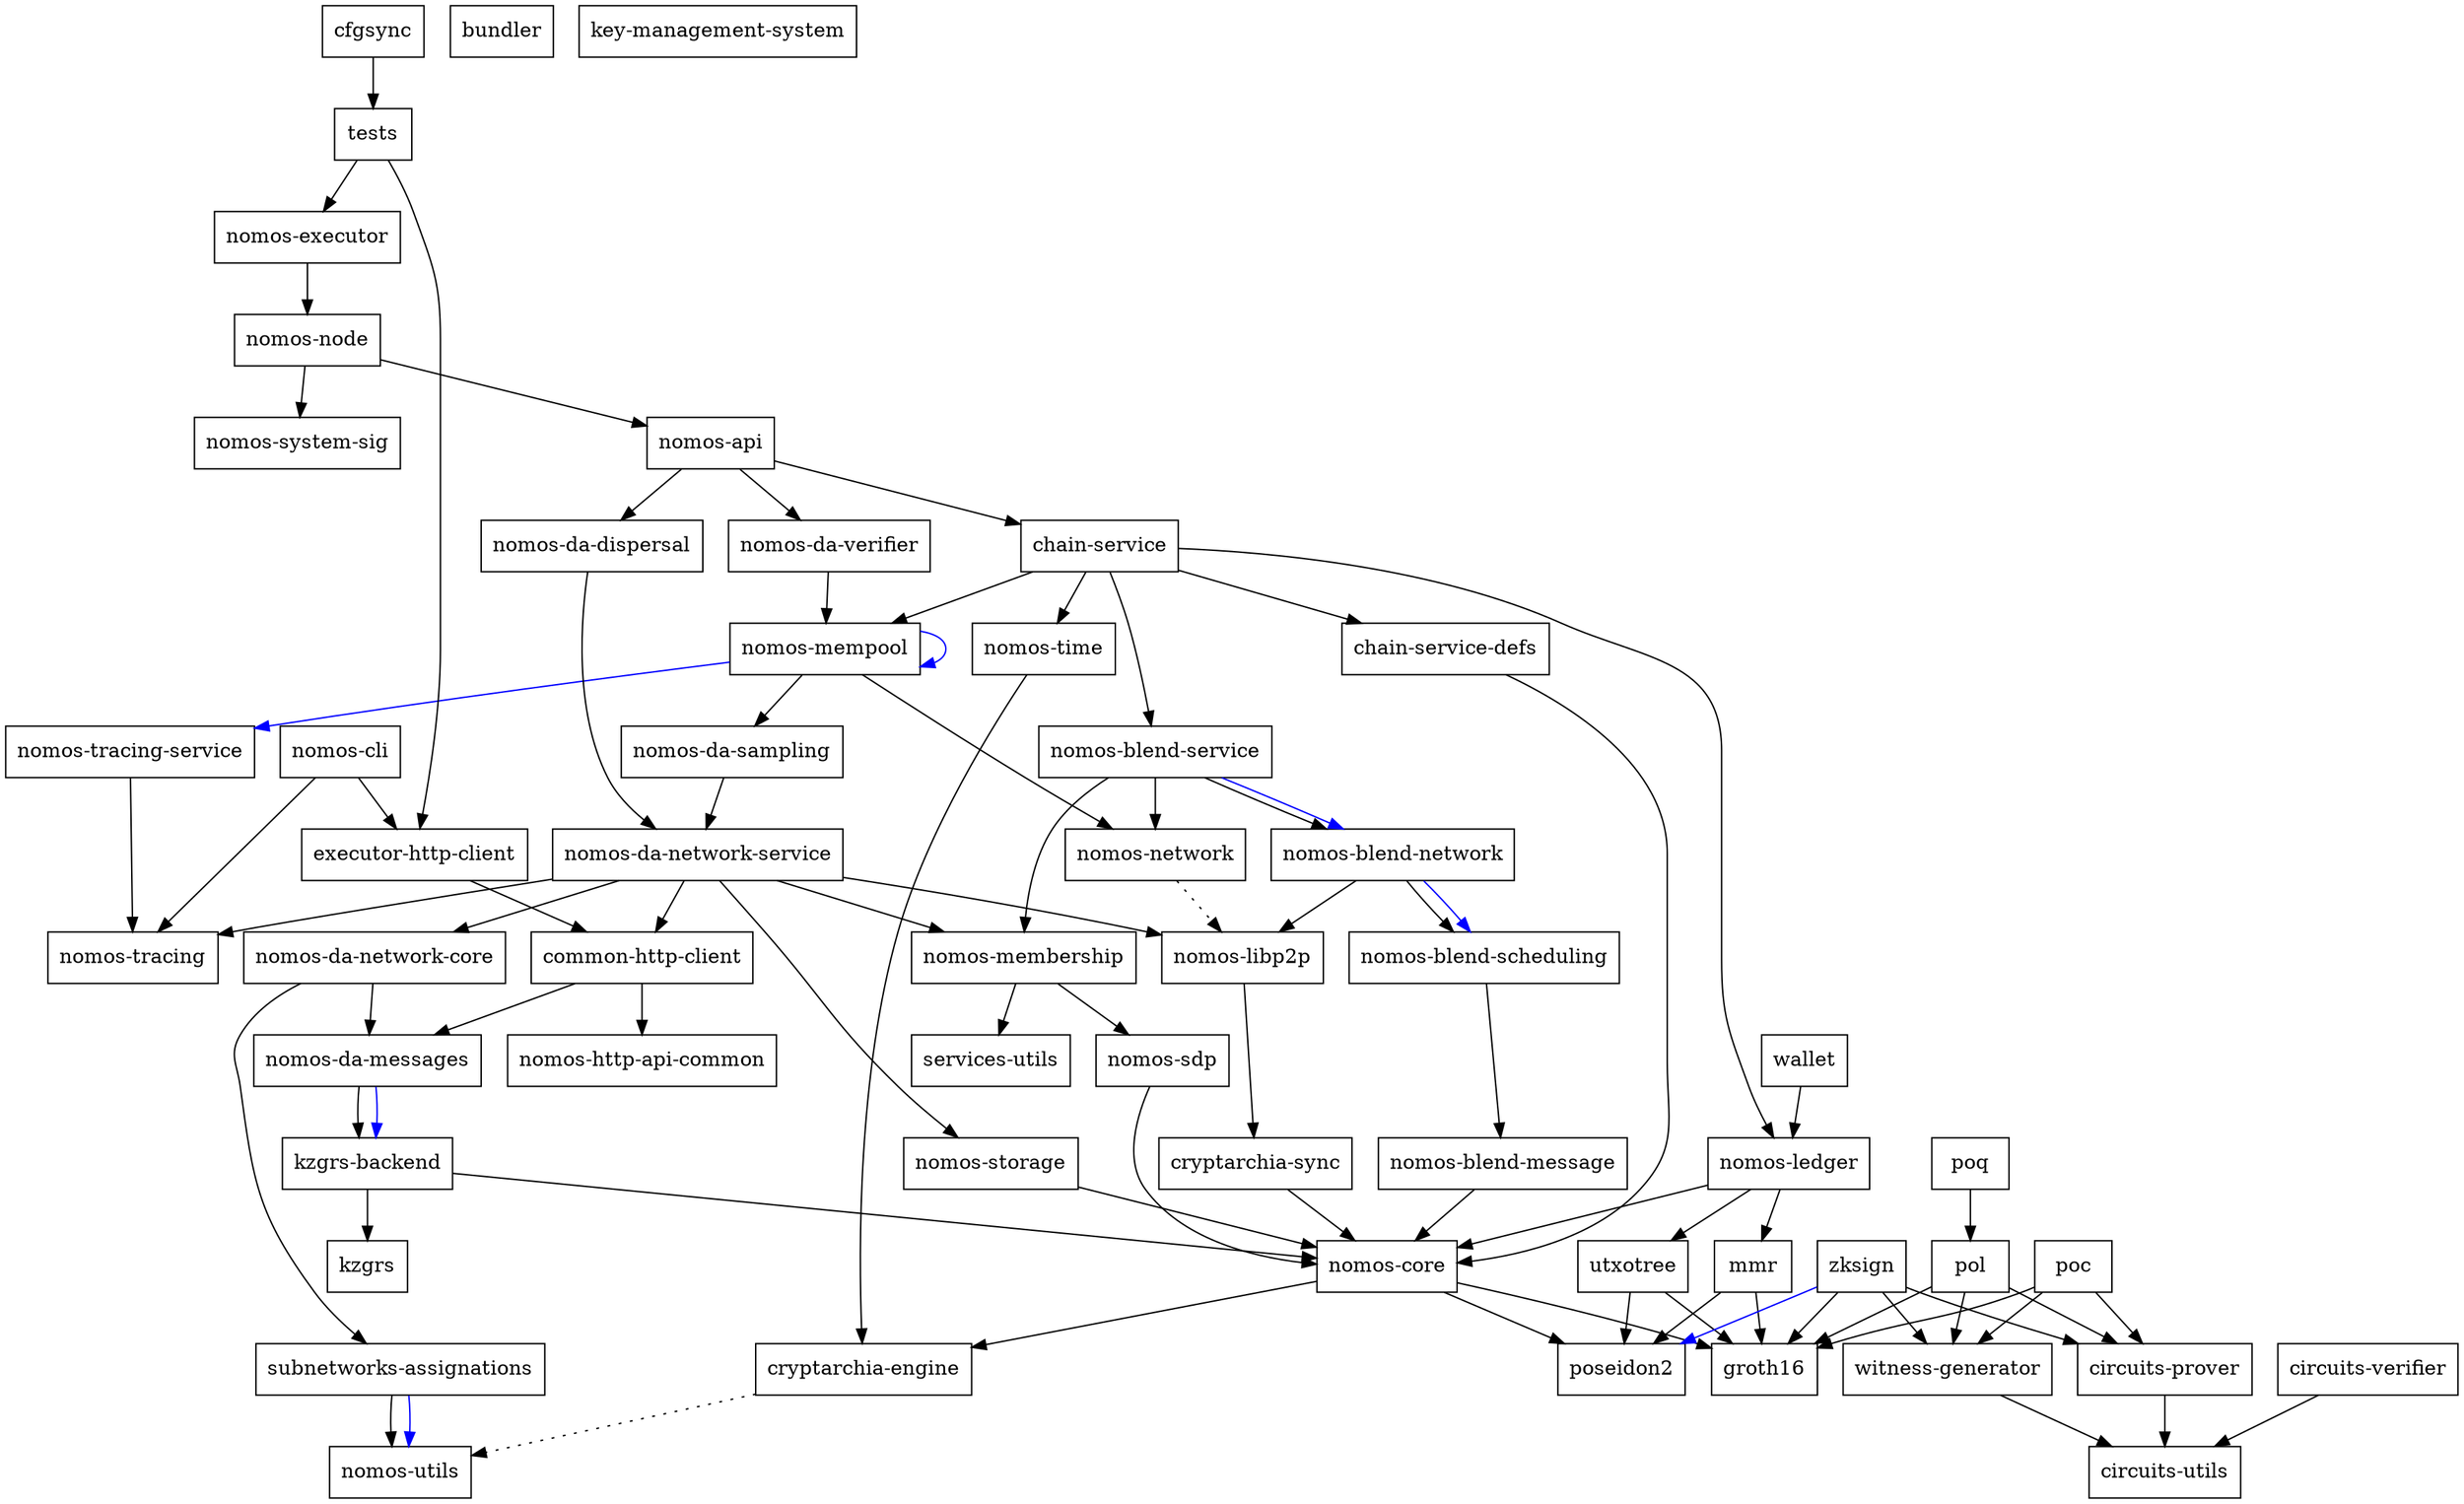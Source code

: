 digraph {
    0 [ label = "cryptarchia-engine" shape = box]
    1 [ label = "nomos-utils" shape = box]
    2 [ label = "cryptarchia-sync" shape = box]
    3 [ label = "nomos-core" shape = box]
    4 [ label = "groth16" shape = box]
    5 [ label = "poseidon2" shape = box]
    6 [ label = "nomos-ledger" shape = box]
    7 [ label = "mmr" shape = box]
    8 [ label = "utxotree" shape = box]
    9 [ label = "nomos-http-api-common" shape = box]
    10 [ label = "nomos-executor" shape = box]
    11 [ label = "kzgrs-backend" shape = box]
    12 [ label = "kzgrs" shape = box]
    13 [ label = "nomos-api" shape = box]
    14 [ label = "chain-service" shape = box]
    15 [ label = "chain-service-defs" shape = box]
    16 [ label = "nomos-blend-service" shape = box]
    17 [ label = "nomos-blend-message" shape = box]
    18 [ label = "nomos-blend-network" shape = box]
    19 [ label = "nomos-blend-scheduling" shape = box]
    20 [ label = "nomos-libp2p" shape = box]
    21 [ label = "nomos-membership" shape = box]
    22 [ label = "nomos-sdp" shape = box]
    23 [ label = "services-utils" shape = box]
    24 [ label = "nomos-network" shape = box]
    25 [ label = "nomos-da-sampling" shape = box]
    26 [ label = "nomos-da-network-core" shape = box]
    27 [ label = "nomos-da-messages" shape = box]
    28 [ label = "subnetworks-assignations" shape = box]
    29 [ label = "nomos-da-network-service" shape = box]
    30 [ label = "common-http-client" shape = box]
    31 [ label = "nomos-storage" shape = box]
    32 [ label = "nomos-tracing" shape = box]
    33 [ label = "nomos-mempool" shape = box]
    34 [ label = "nomos-tracing-service" shape = box]
    35 [ label = "nomos-time" shape = box]
    36 [ label = "nomos-da-dispersal" shape = box]
    37 [ label = "nomos-da-verifier" shape = box]
    38 [ label = "nomos-node" shape = box]
    39 [ label = "nomos-system-sig" shape = box]
    40 [ label = "executor-http-client" shape = box]
    41 [ label = "bundler" shape = box]
    42 [ label = "nomos-cli" shape = box]
    43 [ label = "key-management-system" shape = box]
    44 [ label = "cfgsync" shape = box]
    45 [ label = "tests" shape = box]
    46 [ label = "wallet" shape = box]
    47 [ label = "circuits-prover" shape = box]
    48 [ label = "circuits-utils" shape = box]
    49 [ label = "circuits-verifier" shape = box]
    50 [ label = "witness-generator" shape = box]
    51 [ label = "poc" shape = box]
    52 [ label = "pol" shape = box]
    53 [ label = "poq" shape = box]
    54 [ label = "zksign" shape = box]
    0 -> 1 [ style = dotted]
    2 -> 3 [ ]
    3 -> 0 [ ]
    3 -> 4 [ ]
    3 -> 5 [ ]
    6 -> 7 [ ]
    6 -> 3 [ ]
    6 -> 8 [ ]
    7 -> 4 [ ]
    7 -> 5 [ ]
    8 -> 4 [ ]
    8 -> 5 [ ]
    10 -> 38 [ ]
    11 -> 12 [ ]
    11 -> 3 [ ]
    13 -> 14 [ ]
    13 -> 36 [ ]
    13 -> 37 [ ]
    14 -> 15 [ ]
    14 -> 16 [ ]
    14 -> 6 [ ]
    14 -> 33 [ ]
    14 -> 35 [ ]
    15 -> 3 [ ]
    16 -> 18 [ ]
    16 -> 18 [ color = blue]
    16 -> 21 [ ]
    16 -> 24 [ ]
    17 -> 3 [ ]
    18 -> 19 [ ]
    18 -> 19 [ color = blue]
    18 -> 20 [ ]
    19 -> 17 [ ]
    20 -> 2 [ ]
    21 -> 22 [ ]
    21 -> 23 [ ]
    22 -> 3 [ ]
    24 -> 20 [ style = dotted]
    25 -> 29 [ ]
    26 -> 27 [ ]
    26 -> 28 [ ]
    27 -> 11 [ ]
    27 -> 11 [ color = blue]
    28 -> 1 [ ]
    28 -> 1 [ color = blue]
    29 -> 30 [ ]
    29 -> 26 [ ]
    29 -> 20 [ ]
    29 -> 21 [ ]
    29 -> 31 [ ]
    29 -> 32 [ ]
    30 -> 27 [ ]
    30 -> 9 [ ]
    31 -> 3 [ ]
    33 -> 25 [ ]
    33 -> 33 [ color = blue]
    33 -> 24 [ ]
    33 -> 34 [ color = blue]
    34 -> 32 [ ]
    35 -> 0 [ ]
    36 -> 29 [ ]
    37 -> 33 [ ]
    38 -> 13 [ ]
    38 -> 39 [ ]
    40 -> 30 [ ]
    42 -> 40 [ ]
    42 -> 32 [ ]
    44 -> 45 [ ]
    45 -> 40 [ ]
    45 -> 10 [ ]
    46 -> 6 [ ]
    47 -> 48 [ ]
    49 -> 48 [ ]
    50 -> 48 [ ]
    51 -> 47 [ ]
    51 -> 4 [ ]
    51 -> 50 [ ]
    52 -> 47 [ ]
    52 -> 4 [ ]
    52 -> 50 [ ]
    53 -> 52 [ ]
    54 -> 47 [ ]
    54 -> 4 [ ]
    54 -> 5 [ color = blue]
    54 -> 50 [ ]
}

